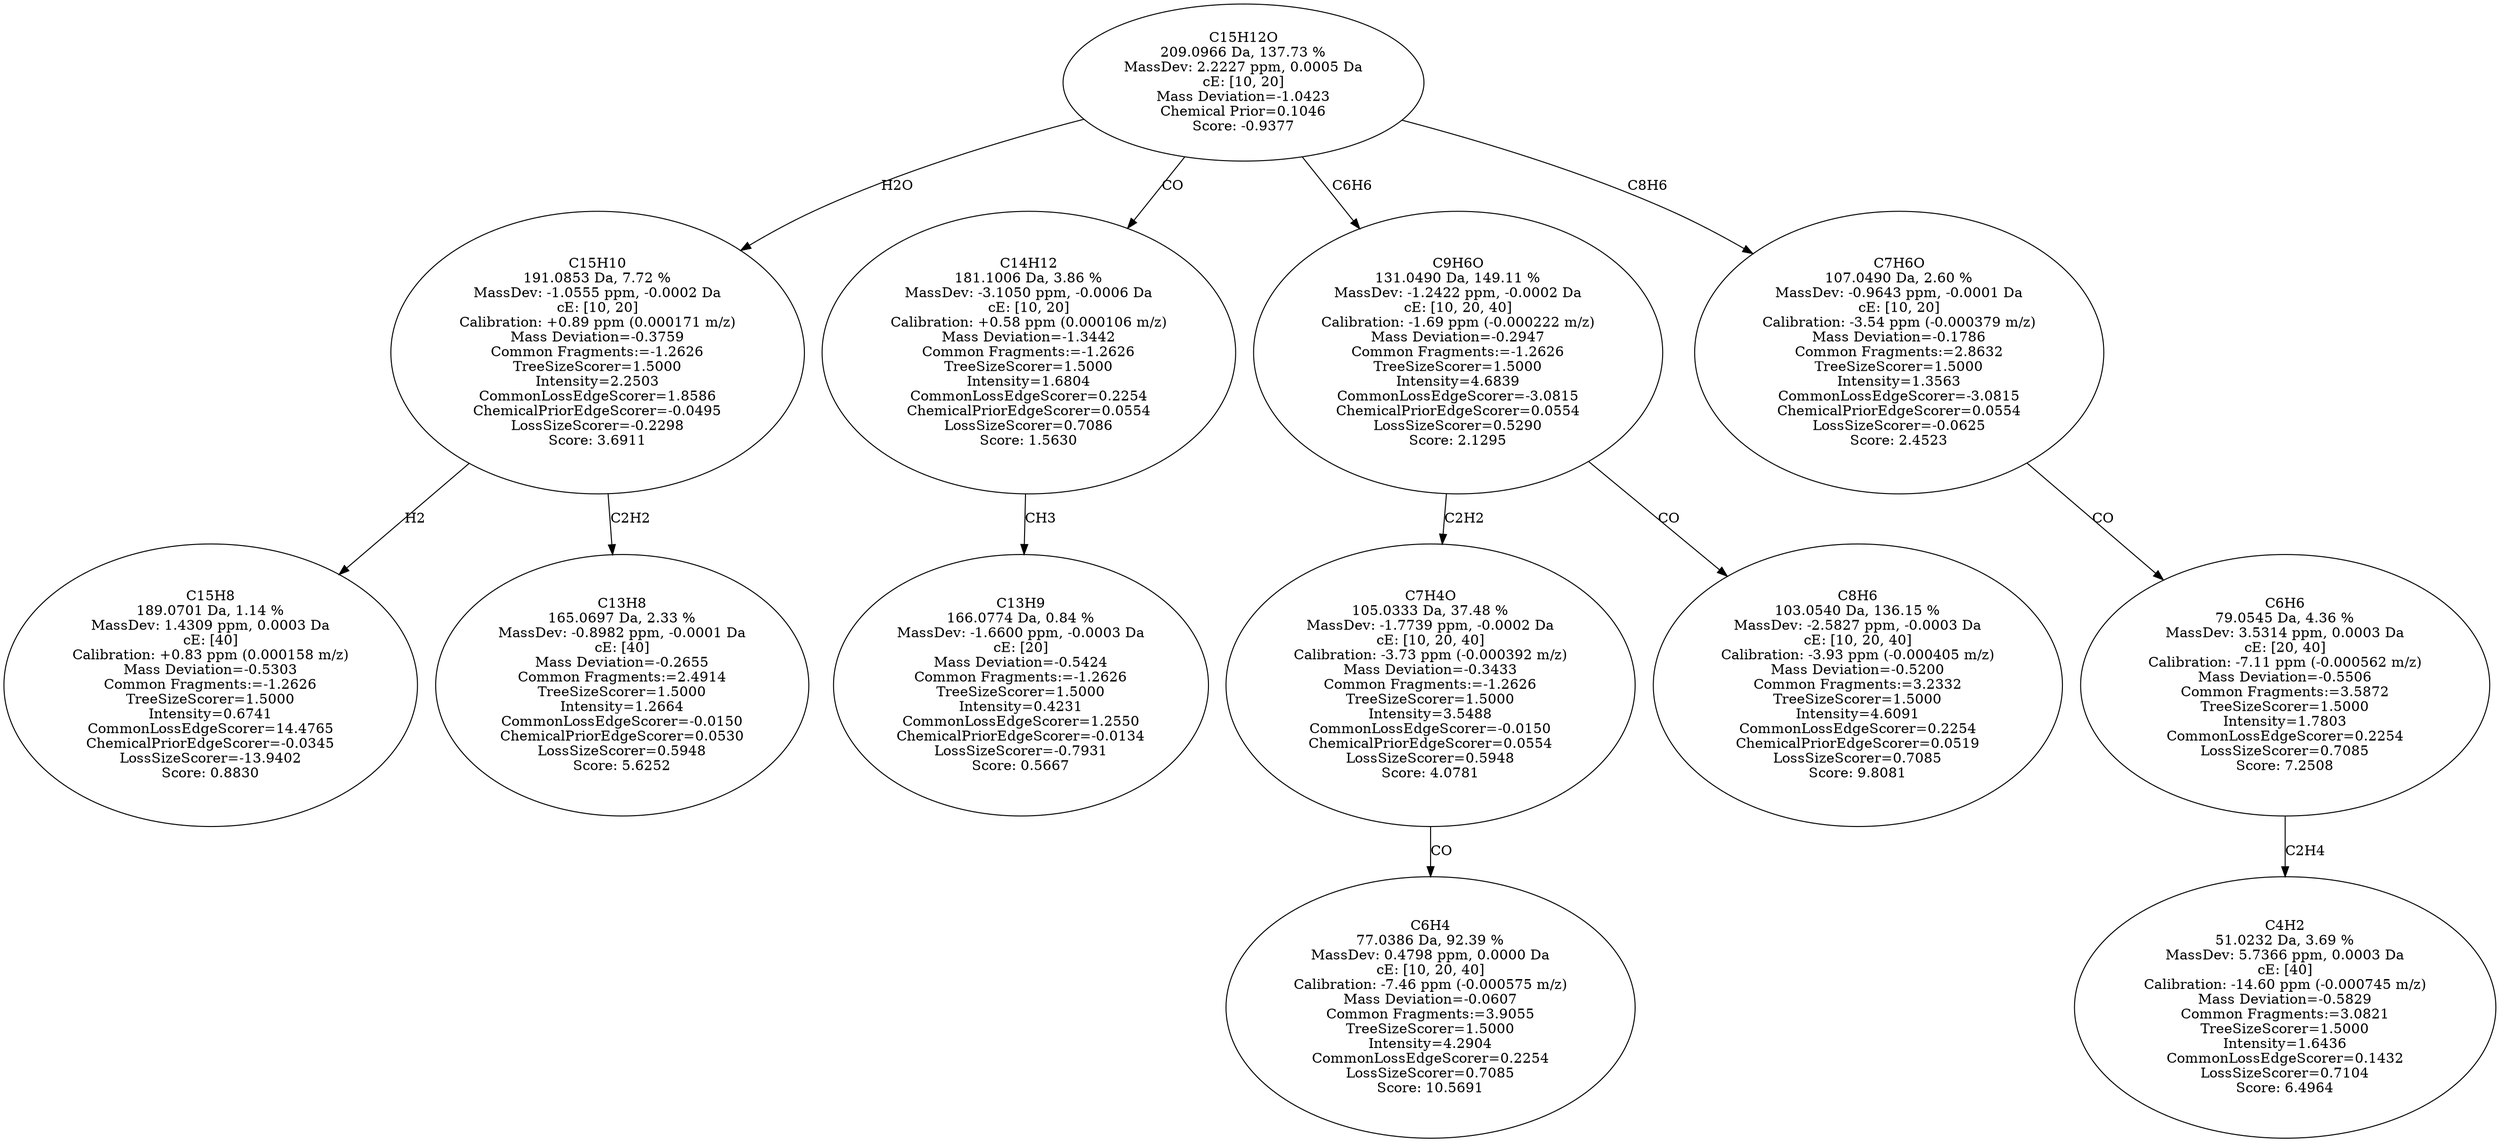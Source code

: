 strict digraph {
v1 [label="C15H8\n189.0701 Da, 1.14 %\nMassDev: 1.4309 ppm, 0.0003 Da\ncE: [40]\nCalibration: +0.83 ppm (0.000158 m/z)\nMass Deviation=-0.5303\nCommon Fragments:=-1.2626\nTreeSizeScorer=1.5000\nIntensity=0.6741\nCommonLossEdgeScorer=14.4765\nChemicalPriorEdgeScorer=-0.0345\nLossSizeScorer=-13.9402\nScore: 0.8830"];
v2 [label="C13H8\n165.0697 Da, 2.33 %\nMassDev: -0.8982 ppm, -0.0001 Da\ncE: [40]\nMass Deviation=-0.2655\nCommon Fragments:=2.4914\nTreeSizeScorer=1.5000\nIntensity=1.2664\nCommonLossEdgeScorer=-0.0150\nChemicalPriorEdgeScorer=0.0530\nLossSizeScorer=0.5948\nScore: 5.6252"];
v3 [label="C15H10\n191.0853 Da, 7.72 %\nMassDev: -1.0555 ppm, -0.0002 Da\ncE: [10, 20]\nCalibration: +0.89 ppm (0.000171 m/z)\nMass Deviation=-0.3759\nCommon Fragments:=-1.2626\nTreeSizeScorer=1.5000\nIntensity=2.2503\nCommonLossEdgeScorer=1.8586\nChemicalPriorEdgeScorer=-0.0495\nLossSizeScorer=-0.2298\nScore: 3.6911"];
v4 [label="C13H9\n166.0774 Da, 0.84 %\nMassDev: -1.6600 ppm, -0.0003 Da\ncE: [20]\nMass Deviation=-0.5424\nCommon Fragments:=-1.2626\nTreeSizeScorer=1.5000\nIntensity=0.4231\nCommonLossEdgeScorer=1.2550\nChemicalPriorEdgeScorer=-0.0134\nLossSizeScorer=-0.7931\nScore: 0.5667"];
v5 [label="C14H12\n181.1006 Da, 3.86 %\nMassDev: -3.1050 ppm, -0.0006 Da\ncE: [10, 20]\nCalibration: +0.58 ppm (0.000106 m/z)\nMass Deviation=-1.3442\nCommon Fragments:=-1.2626\nTreeSizeScorer=1.5000\nIntensity=1.6804\nCommonLossEdgeScorer=0.2254\nChemicalPriorEdgeScorer=0.0554\nLossSizeScorer=0.7086\nScore: 1.5630"];
v6 [label="C6H4\n77.0386 Da, 92.39 %\nMassDev: 0.4798 ppm, 0.0000 Da\ncE: [10, 20, 40]\nCalibration: -7.46 ppm (-0.000575 m/z)\nMass Deviation=-0.0607\nCommon Fragments:=3.9055\nTreeSizeScorer=1.5000\nIntensity=4.2904\nCommonLossEdgeScorer=0.2254\nLossSizeScorer=0.7085\nScore: 10.5691"];
v7 [label="C7H4O\n105.0333 Da, 37.48 %\nMassDev: -1.7739 ppm, -0.0002 Da\ncE: [10, 20, 40]\nCalibration: -3.73 ppm (-0.000392 m/z)\nMass Deviation=-0.3433\nCommon Fragments:=-1.2626\nTreeSizeScorer=1.5000\nIntensity=3.5488\nCommonLossEdgeScorer=-0.0150\nChemicalPriorEdgeScorer=0.0554\nLossSizeScorer=0.5948\nScore: 4.0781"];
v8 [label="C8H6\n103.0540 Da, 136.15 %\nMassDev: -2.5827 ppm, -0.0003 Da\ncE: [10, 20, 40]\nCalibration: -3.93 ppm (-0.000405 m/z)\nMass Deviation=-0.5200\nCommon Fragments:=3.2332\nTreeSizeScorer=1.5000\nIntensity=4.6091\nCommonLossEdgeScorer=0.2254\nChemicalPriorEdgeScorer=0.0519\nLossSizeScorer=0.7085\nScore: 9.8081"];
v9 [label="C9H6O\n131.0490 Da, 149.11 %\nMassDev: -1.2422 ppm, -0.0002 Da\ncE: [10, 20, 40]\nCalibration: -1.69 ppm (-0.000222 m/z)\nMass Deviation=-0.2947\nCommon Fragments:=-1.2626\nTreeSizeScorer=1.5000\nIntensity=4.6839\nCommonLossEdgeScorer=-3.0815\nChemicalPriorEdgeScorer=0.0554\nLossSizeScorer=0.5290\nScore: 2.1295"];
v10 [label="C4H2\n51.0232 Da, 3.69 %\nMassDev: 5.7366 ppm, 0.0003 Da\ncE: [40]\nCalibration: -14.60 ppm (-0.000745 m/z)\nMass Deviation=-0.5829\nCommon Fragments:=3.0821\nTreeSizeScorer=1.5000\nIntensity=1.6436\nCommonLossEdgeScorer=0.1432\nLossSizeScorer=0.7104\nScore: 6.4964"];
v11 [label="C6H6\n79.0545 Da, 4.36 %\nMassDev: 3.5314 ppm, 0.0003 Da\ncE: [20, 40]\nCalibration: -7.11 ppm (-0.000562 m/z)\nMass Deviation=-0.5506\nCommon Fragments:=3.5872\nTreeSizeScorer=1.5000\nIntensity=1.7803\nCommonLossEdgeScorer=0.2254\nLossSizeScorer=0.7085\nScore: 7.2508"];
v12 [label="C7H6O\n107.0490 Da, 2.60 %\nMassDev: -0.9643 ppm, -0.0001 Da\ncE: [10, 20]\nCalibration: -3.54 ppm (-0.000379 m/z)\nMass Deviation=-0.1786\nCommon Fragments:=2.8632\nTreeSizeScorer=1.5000\nIntensity=1.3563\nCommonLossEdgeScorer=-3.0815\nChemicalPriorEdgeScorer=0.0554\nLossSizeScorer=-0.0625\nScore: 2.4523"];
v13 [label="C15H12O\n209.0966 Da, 137.73 %\nMassDev: 2.2227 ppm, 0.0005 Da\ncE: [10, 20]\nMass Deviation=-1.0423\nChemical Prior=0.1046\nScore: -0.9377"];
v3 -> v1 [label="H2"];
v3 -> v2 [label="C2H2"];
v13 -> v3 [label="H2O"];
v5 -> v4 [label="CH3"];
v13 -> v5 [label="CO"];
v7 -> v6 [label="CO"];
v9 -> v7 [label="C2H2"];
v9 -> v8 [label="CO"];
v13 -> v9 [label="C6H6"];
v11 -> v10 [label="C2H4"];
v12 -> v11 [label="CO"];
v13 -> v12 [label="C8H6"];
}